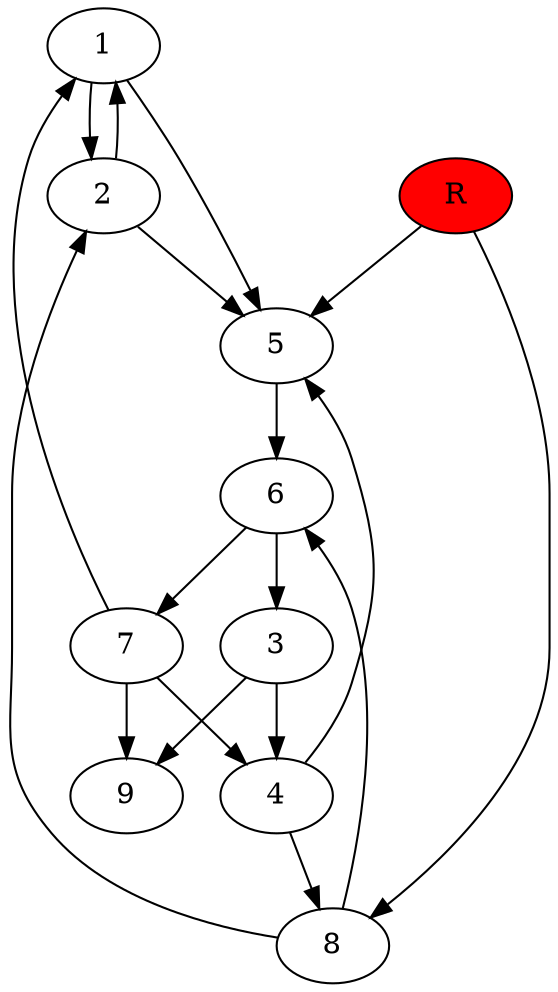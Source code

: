 digraph prb9209 {
	1
	2
	3
	4
	5
	6
	7
	8
	R [fillcolor="#ff0000" style=filled]
	1 -> 2
	1 -> 5
	2 -> 1
	2 -> 5
	3 -> 4
	3 -> 9
	4 -> 5
	4 -> 8
	5 -> 6
	6 -> 3
	6 -> 7
	7 -> 1
	7 -> 4
	7 -> 9
	8 -> 2
	8 -> 6
	R -> 5
	R -> 8
}
